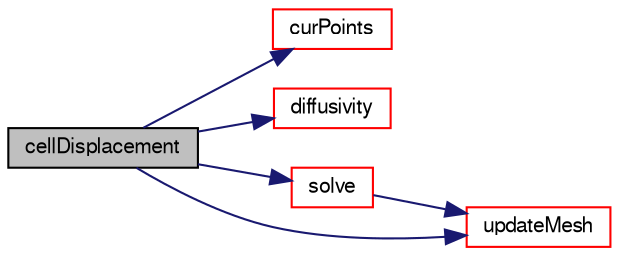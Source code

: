 digraph "cellDisplacement"
{
  bgcolor="transparent";
  edge [fontname="FreeSans",fontsize="10",labelfontname="FreeSans",labelfontsize="10"];
  node [fontname="FreeSans",fontsize="10",shape=record];
  rankdir="LR";
  Node13 [label="cellDisplacement",height=0.2,width=0.4,color="black", fillcolor="grey75", style="filled", fontcolor="black"];
  Node13 -> Node14 [color="midnightblue",fontsize="10",style="solid",fontname="FreeSans"];
  Node14 [label="curPoints",height=0.2,width=0.4,color="red",URL="$a23318.html#a1996b85ae62abe724454832e65fdbfa4",tooltip="Return point location obtained from the current motion field. "];
  Node13 -> Node21 [color="midnightblue",fontsize="10",style="solid",fontname="FreeSans"];
  Node21 [label="diffusivity",height=0.2,width=0.4,color="red",URL="$a23318.html#a93780261c69dfc2c80406791df4ec47a",tooltip="Return reference to the diffusivity field. "];
  Node13 -> Node71 [color="midnightblue",fontsize="10",style="solid",fontname="FreeSans"];
  Node71 [label="solve",height=0.2,width=0.4,color="red",URL="$a23318.html#af7d39f0eac0af0ed5785935ac72a1e7d",tooltip="Solve for motion. "];
  Node71 -> Node77 [color="midnightblue",fontsize="10",style="solid",fontname="FreeSans"];
  Node77 [label="updateMesh",height=0.2,width=0.4,color="red",URL="$a23318.html#ad57565956fd4064299f4bd3c4eebb1d4",tooltip="Update topology. "];
  Node13 -> Node77 [color="midnightblue",fontsize="10",style="solid",fontname="FreeSans"];
}
